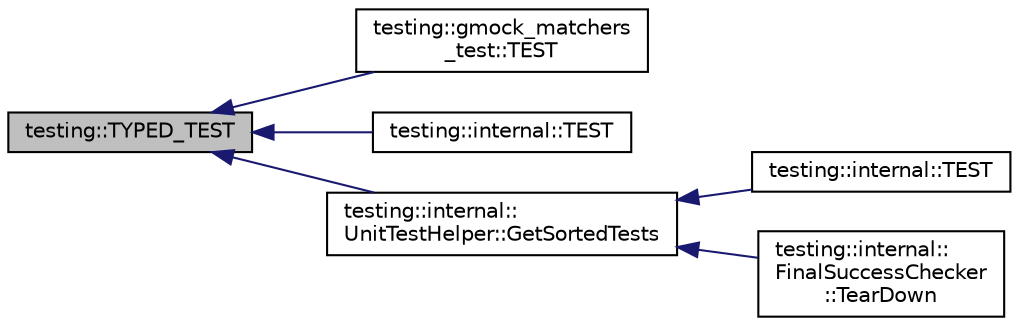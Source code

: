 digraph "testing::TYPED_TEST"
{
  edge [fontname="Helvetica",fontsize="10",labelfontname="Helvetica",labelfontsize="10"];
  node [fontname="Helvetica",fontsize="10",shape=record];
  rankdir="LR";
  Node1778 [label="testing::TYPED_TEST",height=0.2,width=0.4,color="black", fillcolor="grey75", style="filled", fontcolor="black"];
  Node1778 -> Node1779 [dir="back",color="midnightblue",fontsize="10",style="solid",fontname="Helvetica"];
  Node1779 [label="testing::gmock_matchers\l_test::TEST",height=0.2,width=0.4,color="black", fillcolor="white", style="filled",URL="$d5/de1/namespacetesting_1_1gmock__matchers__test.html#a6c218845fd345302c490ef53f0d36995"];
  Node1778 -> Node1780 [dir="back",color="midnightblue",fontsize="10",style="solid",fontname="Helvetica"];
  Node1780 [label="testing::internal::TEST",height=0.2,width=0.4,color="black", fillcolor="white", style="filled",URL="$d0/da7/namespacetesting_1_1internal.html#a198f7132f76dd44d48dac54dc5d38fbb"];
  Node1778 -> Node1781 [dir="back",color="midnightblue",fontsize="10",style="solid",fontname="Helvetica"];
  Node1781 [label="testing::internal::\lUnitTestHelper::GetSortedTests",height=0.2,width=0.4,color="black", fillcolor="white", style="filled",URL="$df/dcf/classtesting_1_1internal_1_1_unit_test_helper.html#a02602d22fb74566dad78c0c9d4f24e78"];
  Node1781 -> Node1782 [dir="back",color="midnightblue",fontsize="10",style="solid",fontname="Helvetica"];
  Node1782 [label="testing::internal::TEST",height=0.2,width=0.4,color="black", fillcolor="white", style="filled",URL="$d0/da7/namespacetesting_1_1internal.html#a33809333fe5b5f33c2bd56ddcdd1dbb6"];
  Node1781 -> Node1783 [dir="back",color="midnightblue",fontsize="10",style="solid",fontname="Helvetica"];
  Node1783 [label="testing::internal::\lFinalSuccessChecker\l::TearDown",height=0.2,width=0.4,color="black", fillcolor="white", style="filled",URL="$dd/d88/classtesting_1_1internal_1_1_final_success_checker.html#a8f39d12a1f2bfe8c6c04b5c6749382c9"];
}
